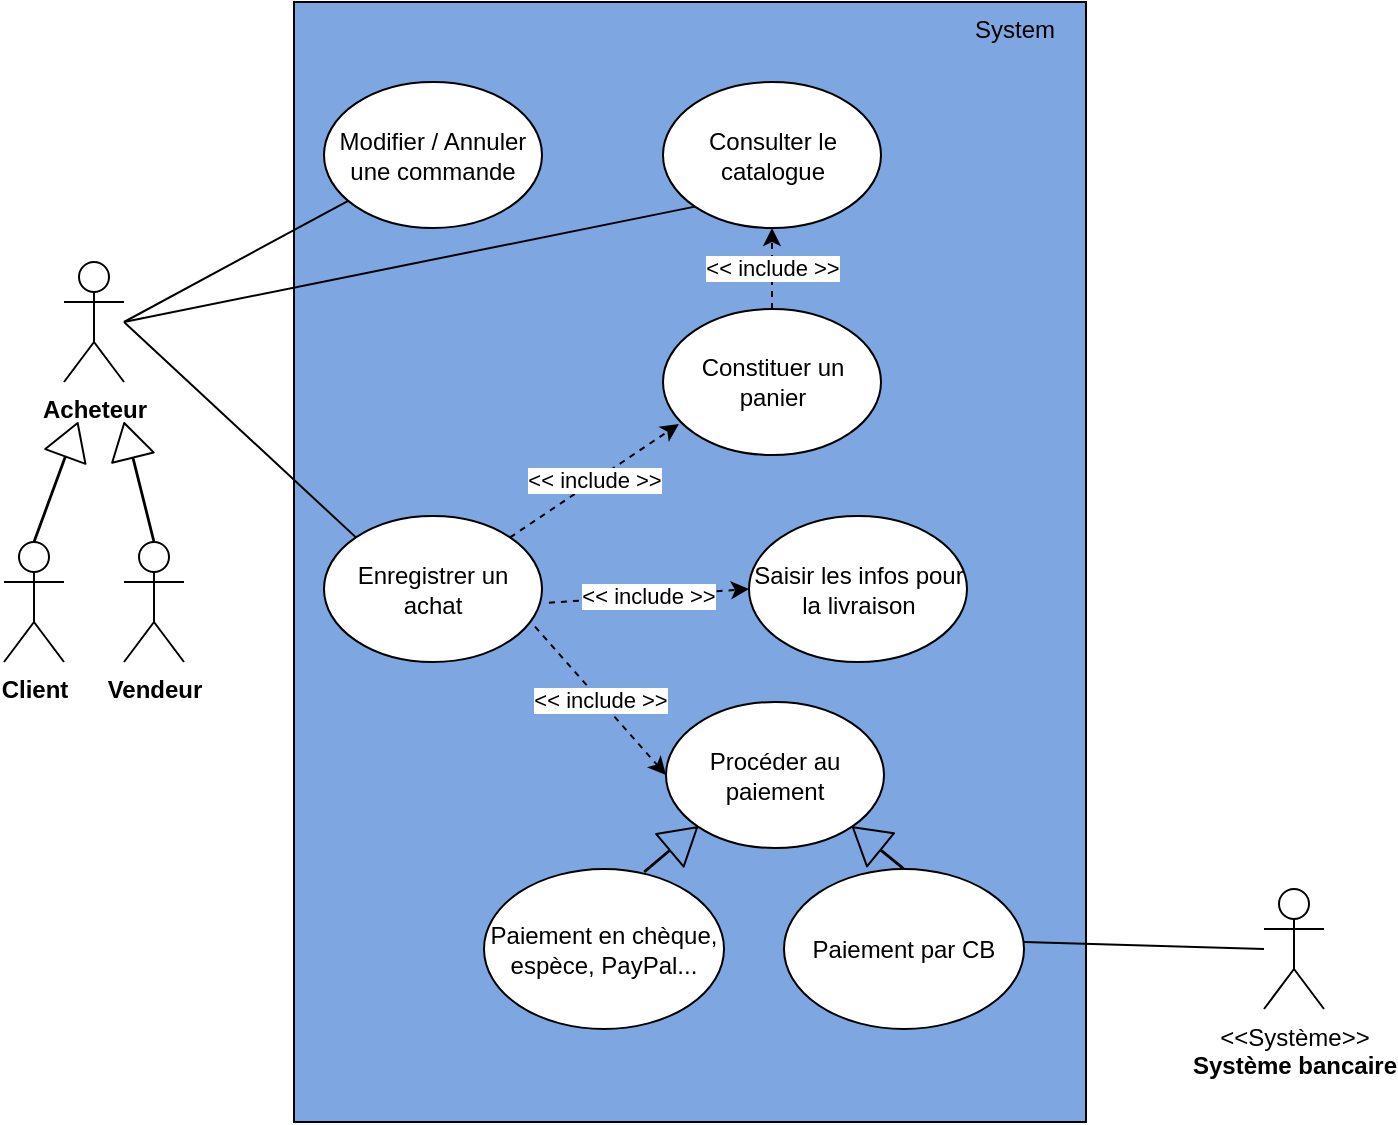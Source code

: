<mxfile version="10.6.2" type="device"><diagram id="D1Zlf6X-DwqHa-DbmJZJ" name="Page-1"><mxGraphModel dx="2205" dy="1102" grid="1" gridSize="10" guides="1" tooltips="1" connect="1" arrows="1" fold="1" page="1" pageScale="1" pageWidth="827" pageHeight="1169" math="0" shadow="0"><root><mxCell id="0"/><mxCell id="1" parent="0"/><mxCell id="WCIYhD3gGVI9Xc0xE74o-33" value="System" style="whiteSpace=wrap;html=1;horizontal=1;fillColor=#7EA6E0;verticalAlign=top;labelPosition=center;verticalLabelPosition=middle;align=center;spacingLeft=325;" vertex="1" parent="1"><mxGeometry x="205" y="170" width="396" height="560" as="geometry"/></mxCell><mxCell id="WCIYhD3gGVI9Xc0xE74o-1" value="&lt;b&gt;Acheteur&lt;/b&gt;&lt;br&gt;" style="shape=umlActor;verticalLabelPosition=bottom;labelBackgroundColor=#ffffff;verticalAlign=top;html=1;outlineConnect=0;" vertex="1" parent="1"><mxGeometry x="90" y="300" width="30" height="60" as="geometry"/></mxCell><mxCell id="WCIYhD3gGVI9Xc0xE74o-2" value="&lt;b&gt;Client&lt;br&gt;&lt;br&gt;&lt;/b&gt;&lt;br&gt;" style="shape=umlActor;verticalLabelPosition=bottom;labelBackgroundColor=#ffffff;verticalAlign=top;html=1;outlineConnect=0;" vertex="1" parent="1"><mxGeometry x="60" y="440" width="30" height="60" as="geometry"/></mxCell><mxCell id="WCIYhD3gGVI9Xc0xE74o-4" value="Consulter le catalogue" style="ellipse;whiteSpace=wrap;html=1;" vertex="1" parent="1"><mxGeometry x="389.5" y="210" width="109" height="73" as="geometry"/></mxCell><mxCell id="WCIYhD3gGVI9Xc0xE74o-5" value="&lt;b&gt;Vendeur&lt;br&gt;&lt;/b&gt;&lt;br&gt;" style="shape=umlActor;verticalLabelPosition=bottom;labelBackgroundColor=#ffffff;verticalAlign=top;html=1;outlineConnect=0;" vertex="1" parent="1"><mxGeometry x="120" y="440" width="30" height="60" as="geometry"/></mxCell><mxCell id="WCIYhD3gGVI9Xc0xE74o-8" value="" style="shape=flexArrow;endArrow=classic;html=1;width=0.4;endSize=5.616;exitX=0.5;exitY=0;exitDx=0;exitDy=0;exitPerimeter=0;" edge="1" parent="1" source="WCIYhD3gGVI9Xc0xE74o-5"><mxGeometry width="50" height="50" relative="1" as="geometry"><mxPoint x="40" y="720" as="sourcePoint"/><mxPoint x="120" y="380" as="targetPoint"/></mxGeometry></mxCell><mxCell id="WCIYhD3gGVI9Xc0xE74o-9" value="" style="shape=flexArrow;endArrow=classic;html=1;width=0.4;endSize=5.616;exitX=0.5;exitY=0;exitDx=0;exitDy=0;exitPerimeter=0;" edge="1" parent="1" source="WCIYhD3gGVI9Xc0xE74o-2"><mxGeometry width="50" height="50" relative="1" as="geometry"><mxPoint x="145" y="450.143" as="sourcePoint"/><mxPoint x="97" y="380" as="targetPoint"/></mxGeometry></mxCell><mxCell id="WCIYhD3gGVI9Xc0xE74o-11" value="Modifier / Annuler une commande" style="ellipse;whiteSpace=wrap;html=1;" vertex="1" parent="1"><mxGeometry x="220" y="210" width="109" height="73" as="geometry"/></mxCell><mxCell id="WCIYhD3gGVI9Xc0xE74o-14" value="Enregistrer un achat" style="ellipse;whiteSpace=wrap;html=1;" vertex="1" parent="1"><mxGeometry x="220" y="427" width="109" height="73" as="geometry"/></mxCell><mxCell id="WCIYhD3gGVI9Xc0xE74o-15" value="Constituer un panier&lt;br&gt;" style="ellipse;whiteSpace=wrap;html=1;" vertex="1" parent="1"><mxGeometry x="389.5" y="323.5" width="109" height="73" as="geometry"/></mxCell><mxCell id="WCIYhD3gGVI9Xc0xE74o-16" value="Saisir les infos pour la livraison&lt;br&gt;" style="ellipse;whiteSpace=wrap;html=1;" vertex="1" parent="1"><mxGeometry x="432.5" y="427" width="109" height="73" as="geometry"/></mxCell><mxCell id="WCIYhD3gGVI9Xc0xE74o-17" value="Procéder au paiement&lt;br&gt;" style="ellipse;whiteSpace=wrap;html=1;" vertex="1" parent="1"><mxGeometry x="391" y="520" width="109" height="73" as="geometry"/></mxCell><mxCell id="WCIYhD3gGVI9Xc0xE74o-20" value="" style="endArrow=none;html=1;endFill=0;" edge="1" parent="1" target="WCIYhD3gGVI9Xc0xE74o-11"><mxGeometry width="50" height="50" relative="1" as="geometry"><mxPoint x="120" y="330" as="sourcePoint"/><mxPoint x="240" y="320" as="targetPoint"/></mxGeometry></mxCell><mxCell id="WCIYhD3gGVI9Xc0xE74o-22" value="" style="endArrow=none;html=1;endFill=0;entryX=0;entryY=1;entryDx=0;entryDy=0;" edge="1" parent="1" target="WCIYhD3gGVI9Xc0xE74o-4"><mxGeometry width="50" height="50" relative="1" as="geometry"><mxPoint x="120" y="330" as="sourcePoint"/><mxPoint x="275.461" y="292.425" as="targetPoint"/></mxGeometry></mxCell><mxCell id="WCIYhD3gGVI9Xc0xE74o-23" value="" style="endArrow=none;html=1;endFill=0;entryX=0;entryY=0;entryDx=0;entryDy=0;" edge="1" parent="1" target="WCIYhD3gGVI9Xc0xE74o-14"><mxGeometry width="50" height="50" relative="1" as="geometry"><mxPoint x="120" y="330" as="sourcePoint"/><mxPoint x="420" y="390" as="targetPoint"/></mxGeometry></mxCell><mxCell id="WCIYhD3gGVI9Xc0xE74o-24" value="&amp;lt;&amp;lt; include &amp;gt;&amp;gt;" style="endArrow=classic;html=1;dashed=1;entryX=0.073;entryY=0.788;entryDx=0;entryDy=0;entryPerimeter=0;" edge="1" parent="1" source="WCIYhD3gGVI9Xc0xE74o-14" target="WCIYhD3gGVI9Xc0xE74o-15"><mxGeometry width="50" height="50" relative="1" as="geometry"><mxPoint x="40" y="850" as="sourcePoint"/><mxPoint x="420" y="470" as="targetPoint"/></mxGeometry></mxCell><mxCell id="WCIYhD3gGVI9Xc0xE74o-25" value="&amp;lt;&amp;lt; include &amp;gt;&amp;gt;" style="endArrow=classic;html=1;dashed=1;" edge="1" parent="1" source="WCIYhD3gGVI9Xc0xE74o-15" target="WCIYhD3gGVI9Xc0xE74o-4"><mxGeometry width="50" height="50" relative="1" as="geometry"><mxPoint x="447.933" y="447.162" as="sourcePoint"/><mxPoint x="410" y="487" as="targetPoint"/></mxGeometry></mxCell><mxCell id="WCIYhD3gGVI9Xc0xE74o-26" value="&amp;lt;&amp;lt; include &amp;gt;&amp;gt;" style="endArrow=classic;html=1;dashed=1;exitX=0.968;exitY=0.758;exitDx=0;exitDy=0;exitPerimeter=0;entryX=0;entryY=0.5;entryDx=0;entryDy=0;" edge="1" parent="1" source="WCIYhD3gGVI9Xc0xE74o-14" target="WCIYhD3gGVI9Xc0xE74o-17"><mxGeometry width="50" height="50" relative="1" as="geometry"><mxPoint x="447.933" y="460.162" as="sourcePoint"/><mxPoint x="410" y="500" as="targetPoint"/></mxGeometry></mxCell><mxCell id="WCIYhD3gGVI9Xc0xE74o-27" value="&amp;lt;&amp;lt; include &amp;gt;&amp;gt;" style="endArrow=classic;html=1;dashed=1;exitX=1.032;exitY=0.594;exitDx=0;exitDy=0;exitPerimeter=0;entryX=0;entryY=0.5;entryDx=0;entryDy=0;" edge="1" parent="1" source="WCIYhD3gGVI9Xc0xE74o-14" target="WCIYhD3gGVI9Xc0xE74o-16"><mxGeometry width="50" height="50" relative="1" as="geometry"><mxPoint x="509.667" y="458.833" as="sourcePoint"/><mxPoint x="541.395" y="503.442" as="targetPoint"/></mxGeometry></mxCell><mxCell id="WCIYhD3gGVI9Xc0xE74o-34" value="&amp;lt;&amp;lt;Système&amp;gt;&amp;gt;&lt;br&gt;&lt;b&gt;Système bancaire&lt;br&gt;&lt;/b&gt;&lt;br&gt;" style="shape=umlActor;verticalLabelPosition=bottom;labelBackgroundColor=#ffffff;verticalAlign=top;html=1;outlineConnect=0;" vertex="1" parent="1"><mxGeometry x="690" y="613.5" width="30" height="60" as="geometry"/></mxCell><mxCell id="WCIYhD3gGVI9Xc0xE74o-35" value="Paiement par CB" style="ellipse;whiteSpace=wrap;html=1;" vertex="1" parent="1"><mxGeometry x="450" y="603.5" width="120" height="80" as="geometry"/></mxCell><mxCell id="WCIYhD3gGVI9Xc0xE74o-36" value="Paiement en chèque, espèce, PayPal..." style="ellipse;whiteSpace=wrap;html=1;" vertex="1" parent="1"><mxGeometry x="300" y="603.5" width="120" height="80" as="geometry"/></mxCell><mxCell id="WCIYhD3gGVI9Xc0xE74o-37" value="" style="shape=flexArrow;endArrow=classic;html=1;width=0.4;endSize=5.616;exitX=0.667;exitY=0.019;exitDx=0;exitDy=0;entryX=0;entryY=1;entryDx=0;entryDy=0;exitPerimeter=0;" edge="1" parent="1" source="WCIYhD3gGVI9Xc0xE74o-36" target="WCIYhD3gGVI9Xc0xE74o-17"><mxGeometry width="50" height="50" relative="1" as="geometry"><mxPoint x="145.294" y="449.824" as="sourcePoint"/><mxPoint x="130" y="390.0" as="targetPoint"/></mxGeometry></mxCell><mxCell id="WCIYhD3gGVI9Xc0xE74o-38" value="" style="shape=flexArrow;endArrow=classic;html=1;width=0.4;endSize=5.616;exitX=0.5;exitY=0;exitDx=0;exitDy=0;entryX=1;entryY=1;entryDx=0;entryDy=0;" edge="1" parent="1" source="WCIYhD3gGVI9Xc0xE74o-35" target="WCIYhD3gGVI9Xc0xE74o-17"><mxGeometry width="50" height="50" relative="1" as="geometry"><mxPoint x="677.059" y="599.235" as="sourcePoint"/><mxPoint x="735.882" y="522.765" as="targetPoint"/></mxGeometry></mxCell><mxCell id="WCIYhD3gGVI9Xc0xE74o-42" value="" style="endArrow=none;html=1;endFill=0;" edge="1" parent="1"><mxGeometry width="50" height="50" relative="1" as="geometry"><mxPoint x="570" y="640.0" as="sourcePoint"/><mxPoint x="690" y="643.5" as="targetPoint"/></mxGeometry></mxCell></root></mxGraphModel></diagram></mxfile>